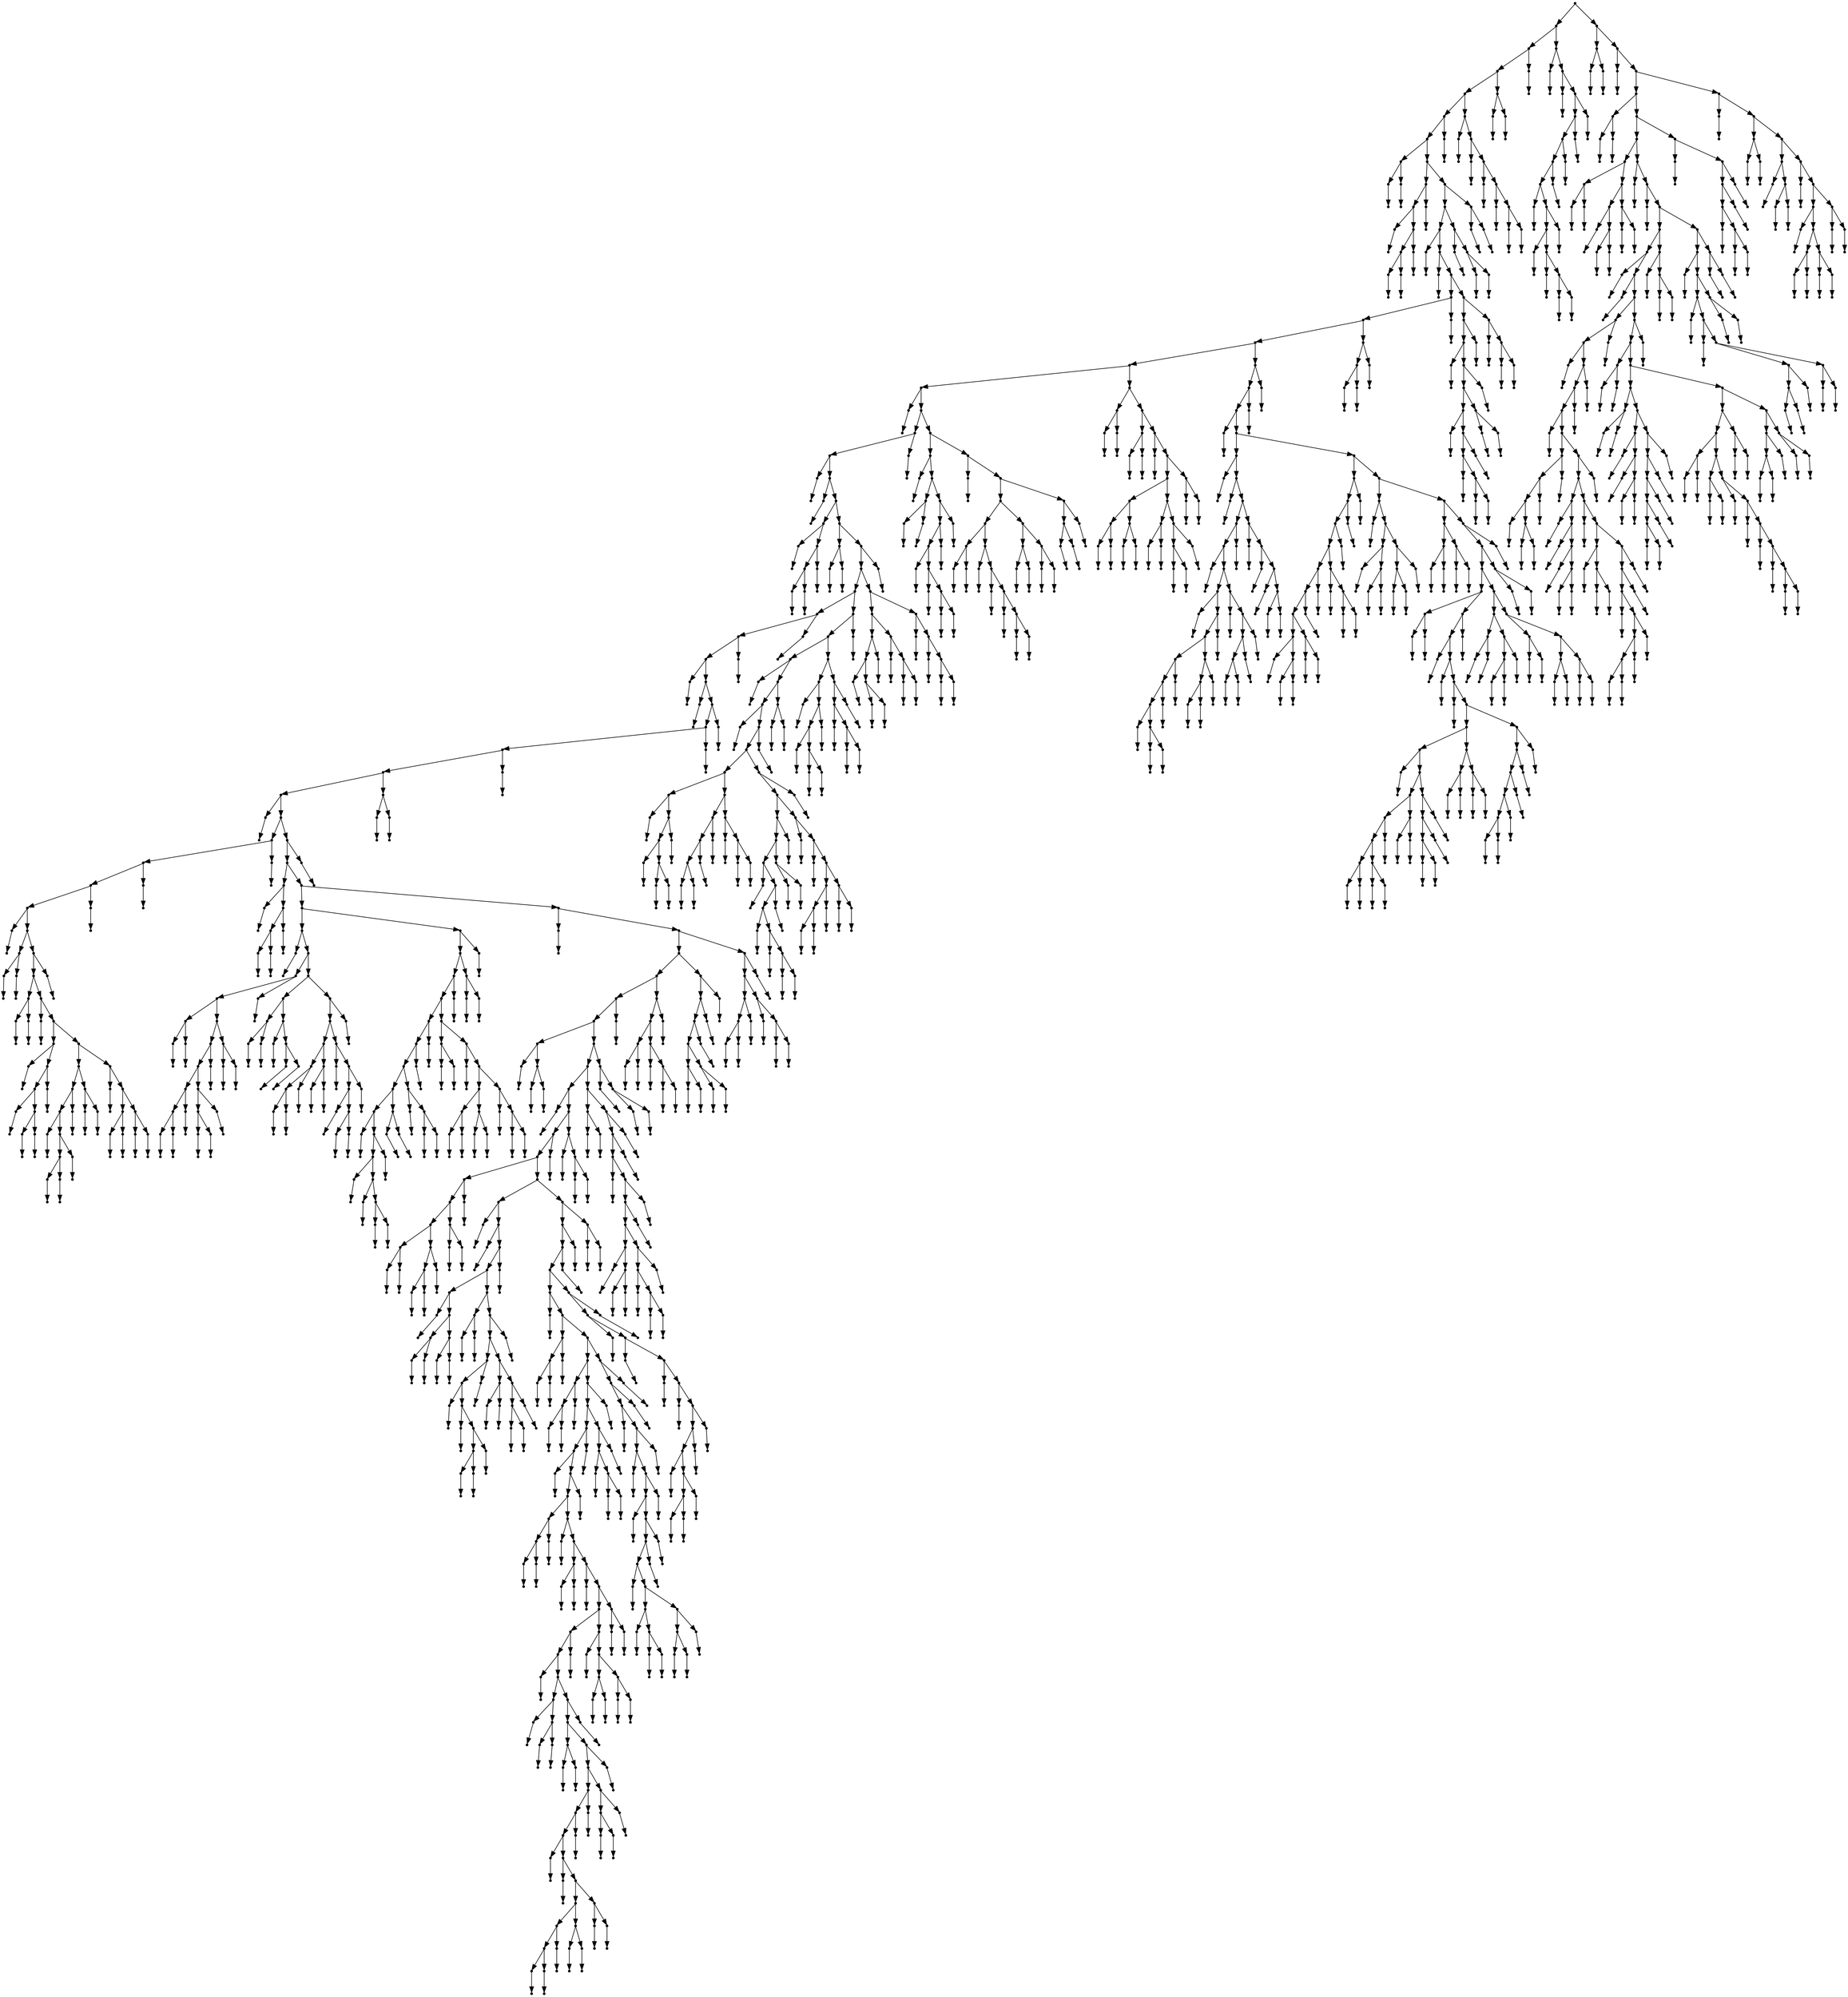 digraph {
  1858 [shape=point];
  1528 [shape=point];
  1492 [shape=point];
  1489 [shape=point];
  1483 [shape=point];
  1465 [shape=point];
  1462 [shape=point];
  4 [shape=point];
  1 [shape=point];
  0 [shape=point];
  3 [shape=point];
  2 [shape=point];
  1461 [shape=point];
  18 [shape=point];
  15 [shape=point];
  6 [shape=point];
  5 [shape=point];
  14 [shape=point];
  11 [shape=point];
  8 [shape=point];
  7 [shape=point];
  10 [shape=point];
  9 [shape=point];
  13 [shape=point];
  12 [shape=point];
  17 [shape=point];
  16 [shape=point];
  1460 [shape=point];
  1454 [shape=point];
  1445 [shape=point];
  20 [shape=point];
  19 [shape=point];
  1444 [shape=point];
  22 [shape=point];
  21 [shape=point];
  1443 [shape=point];
  1404 [shape=point];
  1401 [shape=point];
  1392 [shape=point];
  1113 [shape=point];
  1065 [shape=point];
  24 [shape=point];
  23 [shape=point];
  1064 [shape=point];
  992 [shape=point];
  989 [shape=point];
  26 [shape=point];
  25 [shape=point];
  988 [shape=point];
  28 [shape=point];
  27 [shape=point];
  987 [shape=point];
  39 [shape=point];
  30 [shape=point];
  29 [shape=point];
  38 [shape=point];
  35 [shape=point];
  32 [shape=point];
  31 [shape=point];
  34 [shape=point];
  33 [shape=point];
  37 [shape=point];
  36 [shape=point];
  986 [shape=point];
  44 [shape=point];
  41 [shape=point];
  40 [shape=point];
  43 [shape=point];
  42 [shape=point];
  985 [shape=point];
  982 [shape=point];
  949 [shape=point];
  817 [shape=point];
  814 [shape=point];
  811 [shape=point];
  46 [shape=point];
  45 [shape=point];
  810 [shape=point];
  48 [shape=point];
  47 [shape=point];
  809 [shape=point];
  806 [shape=point];
  803 [shape=point];
  800 [shape=point];
  794 [shape=point];
  50 [shape=point];
  49 [shape=point];
  793 [shape=point];
  130 [shape=point];
  127 [shape=point];
  124 [shape=point];
  121 [shape=point];
  52 [shape=point];
  51 [shape=point];
  120 [shape=point];
  57 [shape=point];
  54 [shape=point];
  53 [shape=point];
  56 [shape=point];
  55 [shape=point];
  119 [shape=point];
  116 [shape=point];
  62 [shape=point];
  59 [shape=point];
  58 [shape=point];
  61 [shape=point];
  60 [shape=point];
  115 [shape=point];
  64 [shape=point];
  63 [shape=point];
  114 [shape=point];
  78 [shape=point];
  66 [shape=point];
  65 [shape=point];
  77 [shape=point];
  74 [shape=point];
  68 [shape=point];
  67 [shape=point];
  73 [shape=point];
  70 [shape=point];
  69 [shape=point];
  72 [shape=point];
  71 [shape=point];
  76 [shape=point];
  75 [shape=point];
  113 [shape=point];
  98 [shape=point];
  92 [shape=point];
  89 [shape=point];
  80 [shape=point];
  79 [shape=point];
  88 [shape=point];
  85 [shape=point];
  82 [shape=point];
  81 [shape=point];
  84 [shape=point];
  83 [shape=point];
  87 [shape=point];
  86 [shape=point];
  91 [shape=point];
  90 [shape=point];
  97 [shape=point];
  94 [shape=point];
  93 [shape=point];
  96 [shape=point];
  95 [shape=point];
  112 [shape=point];
  100 [shape=point];
  99 [shape=point];
  111 [shape=point];
  105 [shape=point];
  102 [shape=point];
  101 [shape=point];
  104 [shape=point];
  103 [shape=point];
  110 [shape=point];
  107 [shape=point];
  106 [shape=point];
  109 [shape=point];
  108 [shape=point];
  118 [shape=point];
  117 [shape=point];
  123 [shape=point];
  122 [shape=point];
  126 [shape=point];
  125 [shape=point];
  129 [shape=point];
  128 [shape=point];
  792 [shape=point];
  789 [shape=point];
  141 [shape=point];
  132 [shape=point];
  131 [shape=point];
  140 [shape=point];
  137 [shape=point];
  134 [shape=point];
  133 [shape=point];
  136 [shape=point];
  135 [shape=point];
  139 [shape=point];
  138 [shape=point];
  788 [shape=point];
  308 [shape=point];
  227 [shape=point];
  143 [shape=point];
  142 [shape=point];
  226 [shape=point];
  178 [shape=point];
  175 [shape=point];
  148 [shape=point];
  145 [shape=point];
  144 [shape=point];
  147 [shape=point];
  146 [shape=point];
  174 [shape=point];
  168 [shape=point];
  165 [shape=point];
  156 [shape=point];
  153 [shape=point];
  150 [shape=point];
  149 [shape=point];
  152 [shape=point];
  151 [shape=point];
  155 [shape=point];
  154 [shape=point];
  164 [shape=point];
  161 [shape=point];
  158 [shape=point];
  157 [shape=point];
  160 [shape=point];
  159 [shape=point];
  163 [shape=point];
  162 [shape=point];
  167 [shape=point];
  166 [shape=point];
  173 [shape=point];
  170 [shape=point];
  169 [shape=point];
  172 [shape=point];
  171 [shape=point];
  177 [shape=point];
  176 [shape=point];
  225 [shape=point];
  192 [shape=point];
  183 [shape=point];
  180 [shape=point];
  179 [shape=point];
  182 [shape=point];
  181 [shape=point];
  191 [shape=point];
  185 [shape=point];
  184 [shape=point];
  190 [shape=point];
  187 [shape=point];
  186 [shape=point];
  189 [shape=point];
  188 [shape=point];
  224 [shape=point];
  221 [shape=point];
  206 [shape=point];
  200 [shape=point];
  197 [shape=point];
  194 [shape=point];
  193 [shape=point];
  196 [shape=point];
  195 [shape=point];
  199 [shape=point];
  198 [shape=point];
  205 [shape=point];
  202 [shape=point];
  201 [shape=point];
  204 [shape=point];
  203 [shape=point];
  220 [shape=point];
  208 [shape=point];
  207 [shape=point];
  219 [shape=point];
  216 [shape=point];
  210 [shape=point];
  209 [shape=point];
  215 [shape=point];
  212 [shape=point];
  211 [shape=point];
  214 [shape=point];
  213 [shape=point];
  218 [shape=point];
  217 [shape=point];
  223 [shape=point];
  222 [shape=point];
  307 [shape=point];
  304 [shape=point];
  298 [shape=point];
  295 [shape=point];
  265 [shape=point];
  262 [shape=point];
  259 [shape=point];
  250 [shape=point];
  244 [shape=point];
  229 [shape=point];
  228 [shape=point];
  243 [shape=point];
  240 [shape=point];
  231 [shape=point];
  230 [shape=point];
  239 [shape=point];
  233 [shape=point];
  232 [shape=point];
  238 [shape=point];
  235 [shape=point];
  234 [shape=point];
  237 [shape=point];
  236 [shape=point];
  242 [shape=point];
  241 [shape=point];
  249 [shape=point];
  246 [shape=point];
  245 [shape=point];
  248 [shape=point];
  247 [shape=point];
  258 [shape=point];
  252 [shape=point];
  251 [shape=point];
  257 [shape=point];
  254 [shape=point];
  253 [shape=point];
  256 [shape=point];
  255 [shape=point];
  261 [shape=point];
  260 [shape=point];
  264 [shape=point];
  263 [shape=point];
  294 [shape=point];
  270 [shape=point];
  267 [shape=point];
  266 [shape=point];
  269 [shape=point];
  268 [shape=point];
  293 [shape=point];
  272 [shape=point];
  271 [shape=point];
  292 [shape=point];
  283 [shape=point];
  277 [shape=point];
  274 [shape=point];
  273 [shape=point];
  276 [shape=point];
  275 [shape=point];
  282 [shape=point];
  279 [shape=point];
  278 [shape=point];
  281 [shape=point];
  280 [shape=point];
  291 [shape=point];
  285 [shape=point];
  284 [shape=point];
  290 [shape=point];
  287 [shape=point];
  286 [shape=point];
  289 [shape=point];
  288 [shape=point];
  297 [shape=point];
  296 [shape=point];
  303 [shape=point];
  300 [shape=point];
  299 [shape=point];
  302 [shape=point];
  301 [shape=point];
  306 [shape=point];
  305 [shape=point];
  787 [shape=point];
  310 [shape=point];
  309 [shape=point];
  786 [shape=point];
  765 [shape=point];
  744 [shape=point];
  726 [shape=point];
  723 [shape=point];
  318 [shape=point];
  312 [shape=point];
  311 [shape=point];
  317 [shape=point];
  314 [shape=point];
  313 [shape=point];
  316 [shape=point];
  315 [shape=point];
  722 [shape=point];
  713 [shape=point];
  671 [shape=point];
  320 [shape=point];
  319 [shape=point];
  670 [shape=point];
  661 [shape=point];
  658 [shape=point];
  343 [shape=point];
  340 [shape=point];
  334 [shape=point];
  325 [shape=point];
  322 [shape=point];
  321 [shape=point];
  324 [shape=point];
  323 [shape=point];
  333 [shape=point];
  330 [shape=point];
  327 [shape=point];
  326 [shape=point];
  329 [shape=point];
  328 [shape=point];
  332 [shape=point];
  331 [shape=point];
  339 [shape=point];
  336 [shape=point];
  335 [shape=point];
  338 [shape=point];
  337 [shape=point];
  342 [shape=point];
  341 [shape=point];
  657 [shape=point];
  408 [shape=point];
  345 [shape=point];
  344 [shape=point];
  407 [shape=point];
  347 [shape=point];
  346 [shape=point];
  406 [shape=point];
  403 [shape=point];
  361 [shape=point];
  349 [shape=point];
  348 [shape=point];
  360 [shape=point];
  354 [shape=point];
  351 [shape=point];
  350 [shape=point];
  353 [shape=point];
  352 [shape=point];
  359 [shape=point];
  356 [shape=point];
  355 [shape=point];
  358 [shape=point];
  357 [shape=point];
  402 [shape=point];
  366 [shape=point];
  363 [shape=point];
  362 [shape=point];
  365 [shape=point];
  364 [shape=point];
  401 [shape=point];
  398 [shape=point];
  383 [shape=point];
  380 [shape=point];
  368 [shape=point];
  367 [shape=point];
  379 [shape=point];
  370 [shape=point];
  369 [shape=point];
  378 [shape=point];
  375 [shape=point];
  372 [shape=point];
  371 [shape=point];
  374 [shape=point];
  373 [shape=point];
  377 [shape=point];
  376 [shape=point];
  382 [shape=point];
  381 [shape=point];
  397 [shape=point];
  388 [shape=point];
  385 [shape=point];
  384 [shape=point];
  387 [shape=point];
  386 [shape=point];
  396 [shape=point];
  393 [shape=point];
  390 [shape=point];
  389 [shape=point];
  392 [shape=point];
  391 [shape=point];
  395 [shape=point];
  394 [shape=point];
  400 [shape=point];
  399 [shape=point];
  405 [shape=point];
  404 [shape=point];
  656 [shape=point];
  650 [shape=point];
  647 [shape=point];
  644 [shape=point];
  611 [shape=point];
  410 [shape=point];
  409 [shape=point];
  610 [shape=point];
  418 [shape=point];
  415 [shape=point];
  412 [shape=point];
  411 [shape=point];
  414 [shape=point];
  413 [shape=point];
  417 [shape=point];
  416 [shape=point];
  609 [shape=point];
  561 [shape=point];
  426 [shape=point];
  423 [shape=point];
  420 [shape=point];
  419 [shape=point];
  422 [shape=point];
  421 [shape=point];
  425 [shape=point];
  424 [shape=point];
  560 [shape=point];
  557 [shape=point];
  545 [shape=point];
  542 [shape=point];
  428 [shape=point];
  427 [shape=point];
  541 [shape=point];
  538 [shape=point];
  436 [shape=point];
  433 [shape=point];
  430 [shape=point];
  429 [shape=point];
  432 [shape=point];
  431 [shape=point];
  435 [shape=point];
  434 [shape=point];
  537 [shape=point];
  438 [shape=point];
  437 [shape=point];
  536 [shape=point];
  443 [shape=point];
  440 [shape=point];
  439 [shape=point];
  442 [shape=point];
  441 [shape=point];
  535 [shape=point];
  445 [shape=point];
  444 [shape=point];
  534 [shape=point];
  528 [shape=point];
  513 [shape=point];
  510 [shape=point];
  447 [shape=point];
  446 [shape=point];
  509 [shape=point];
  455 [shape=point];
  449 [shape=point];
  448 [shape=point];
  454 [shape=point];
  451 [shape=point];
  450 [shape=point];
  453 [shape=point];
  452 [shape=point];
  508 [shape=point];
  505 [shape=point];
  460 [shape=point];
  457 [shape=point];
  456 [shape=point];
  459 [shape=point];
  458 [shape=point];
  504 [shape=point];
  501 [shape=point];
  492 [shape=point];
  489 [shape=point];
  486 [shape=point];
  462 [shape=point];
  461 [shape=point];
  485 [shape=point];
  464 [shape=point];
  463 [shape=point];
  484 [shape=point];
  478 [shape=point];
  472 [shape=point];
  469 [shape=point];
  466 [shape=point];
  465 [shape=point];
  468 [shape=point];
  467 [shape=point];
  471 [shape=point];
  470 [shape=point];
  477 [shape=point];
  474 [shape=point];
  473 [shape=point];
  476 [shape=point];
  475 [shape=point];
  483 [shape=point];
  480 [shape=point];
  479 [shape=point];
  482 [shape=point];
  481 [shape=point];
  488 [shape=point];
  487 [shape=point];
  491 [shape=point];
  490 [shape=point];
  500 [shape=point];
  497 [shape=point];
  494 [shape=point];
  493 [shape=point];
  496 [shape=point];
  495 [shape=point];
  499 [shape=point];
  498 [shape=point];
  503 [shape=point];
  502 [shape=point];
  507 [shape=point];
  506 [shape=point];
  512 [shape=point];
  511 [shape=point];
  527 [shape=point];
  515 [shape=point];
  514 [shape=point];
  526 [shape=point];
  520 [shape=point];
  517 [shape=point];
  516 [shape=point];
  519 [shape=point];
  518 [shape=point];
  525 [shape=point];
  522 [shape=point];
  521 [shape=point];
  524 [shape=point];
  523 [shape=point];
  533 [shape=point];
  530 [shape=point];
  529 [shape=point];
  532 [shape=point];
  531 [shape=point];
  540 [shape=point];
  539 [shape=point];
  544 [shape=point];
  543 [shape=point];
  556 [shape=point];
  553 [shape=point];
  547 [shape=point];
  546 [shape=point];
  552 [shape=point];
  549 [shape=point];
  548 [shape=point];
  551 [shape=point];
  550 [shape=point];
  555 [shape=point];
  554 [shape=point];
  559 [shape=point];
  558 [shape=point];
  608 [shape=point];
  605 [shape=point];
  602 [shape=point];
  563 [shape=point];
  562 [shape=point];
  601 [shape=point];
  598 [shape=point];
  565 [shape=point];
  564 [shape=point];
  597 [shape=point];
  594 [shape=point];
  567 [shape=point];
  566 [shape=point];
  593 [shape=point];
  590 [shape=point];
  587 [shape=point];
  569 [shape=point];
  568 [shape=point];
  586 [shape=point];
  577 [shape=point];
  571 [shape=point];
  570 [shape=point];
  576 [shape=point];
  573 [shape=point];
  572 [shape=point];
  575 [shape=point];
  574 [shape=point];
  585 [shape=point];
  582 [shape=point];
  579 [shape=point];
  578 [shape=point];
  581 [shape=point];
  580 [shape=point];
  584 [shape=point];
  583 [shape=point];
  589 [shape=point];
  588 [shape=point];
  592 [shape=point];
  591 [shape=point];
  596 [shape=point];
  595 [shape=point];
  600 [shape=point];
  599 [shape=point];
  604 [shape=point];
  603 [shape=point];
  607 [shape=point];
  606 [shape=point];
  643 [shape=point];
  640 [shape=point];
  613 [shape=point];
  612 [shape=point];
  639 [shape=point];
  615 [shape=point];
  614 [shape=point];
  638 [shape=point];
  617 [shape=point];
  616 [shape=point];
  637 [shape=point];
  619 [shape=point];
  618 [shape=point];
  636 [shape=point];
  633 [shape=point];
  630 [shape=point];
  621 [shape=point];
  620 [shape=point];
  629 [shape=point];
  626 [shape=point];
  623 [shape=point];
  622 [shape=point];
  625 [shape=point];
  624 [shape=point];
  628 [shape=point];
  627 [shape=point];
  632 [shape=point];
  631 [shape=point];
  635 [shape=point];
  634 [shape=point];
  642 [shape=point];
  641 [shape=point];
  646 [shape=point];
  645 [shape=point];
  649 [shape=point];
  648 [shape=point];
  655 [shape=point];
  652 [shape=point];
  651 [shape=point];
  654 [shape=point];
  653 [shape=point];
  660 [shape=point];
  659 [shape=point];
  669 [shape=point];
  663 [shape=point];
  662 [shape=point];
  668 [shape=point];
  665 [shape=point];
  664 [shape=point];
  667 [shape=point];
  666 [shape=point];
  712 [shape=point];
  676 [shape=point];
  673 [shape=point];
  672 [shape=point];
  675 [shape=point];
  674 [shape=point];
  711 [shape=point];
  708 [shape=point];
  705 [shape=point];
  678 [shape=point];
  677 [shape=point];
  704 [shape=point];
  701 [shape=point];
  698 [shape=point];
  686 [shape=point];
  680 [shape=point];
  679 [shape=point];
  685 [shape=point];
  682 [shape=point];
  681 [shape=point];
  684 [shape=point];
  683 [shape=point];
  697 [shape=point];
  694 [shape=point];
  688 [shape=point];
  687 [shape=point];
  693 [shape=point];
  690 [shape=point];
  689 [shape=point];
  692 [shape=point];
  691 [shape=point];
  696 [shape=point];
  695 [shape=point];
  700 [shape=point];
  699 [shape=point];
  703 [shape=point];
  702 [shape=point];
  707 [shape=point];
  706 [shape=point];
  710 [shape=point];
  709 [shape=point];
  721 [shape=point];
  715 [shape=point];
  714 [shape=point];
  720 [shape=point];
  717 [shape=point];
  716 [shape=point];
  719 [shape=point];
  718 [shape=point];
  725 [shape=point];
  724 [shape=point];
  743 [shape=point];
  740 [shape=point];
  731 [shape=point];
  728 [shape=point];
  727 [shape=point];
  730 [shape=point];
  729 [shape=point];
  739 [shape=point];
  733 [shape=point];
  732 [shape=point];
  738 [shape=point];
  735 [shape=point];
  734 [shape=point];
  737 [shape=point];
  736 [shape=point];
  742 [shape=point];
  741 [shape=point];
  764 [shape=point];
  761 [shape=point];
  758 [shape=point];
  755 [shape=point];
  749 [shape=point];
  746 [shape=point];
  745 [shape=point];
  748 [shape=point];
  747 [shape=point];
  754 [shape=point];
  751 [shape=point];
  750 [shape=point];
  753 [shape=point];
  752 [shape=point];
  757 [shape=point];
  756 [shape=point];
  760 [shape=point];
  759 [shape=point];
  763 [shape=point];
  762 [shape=point];
  785 [shape=point];
  782 [shape=point];
  773 [shape=point];
  770 [shape=point];
  767 [shape=point];
  766 [shape=point];
  769 [shape=point];
  768 [shape=point];
  772 [shape=point];
  771 [shape=point];
  781 [shape=point];
  775 [shape=point];
  774 [shape=point];
  780 [shape=point];
  777 [shape=point];
  776 [shape=point];
  779 [shape=point];
  778 [shape=point];
  784 [shape=point];
  783 [shape=point];
  791 [shape=point];
  790 [shape=point];
  799 [shape=point];
  796 [shape=point];
  795 [shape=point];
  798 [shape=point];
  797 [shape=point];
  802 [shape=point];
  801 [shape=point];
  805 [shape=point];
  804 [shape=point];
  808 [shape=point];
  807 [shape=point];
  813 [shape=point];
  812 [shape=point];
  816 [shape=point];
  815 [shape=point];
  948 [shape=point];
  945 [shape=point];
  918 [shape=point];
  819 [shape=point];
  818 [shape=point];
  917 [shape=point];
  911 [shape=point];
  821 [shape=point];
  820 [shape=point];
  910 [shape=point];
  907 [shape=point];
  856 [shape=point];
  835 [shape=point];
  823 [shape=point];
  822 [shape=point];
  834 [shape=point];
  831 [shape=point];
  825 [shape=point];
  824 [shape=point];
  830 [shape=point];
  827 [shape=point];
  826 [shape=point];
  829 [shape=point];
  828 [shape=point];
  833 [shape=point];
  832 [shape=point];
  855 [shape=point];
  846 [shape=point];
  843 [shape=point];
  840 [shape=point];
  837 [shape=point];
  836 [shape=point];
  839 [shape=point];
  838 [shape=point];
  842 [shape=point];
  841 [shape=point];
  845 [shape=point];
  844 [shape=point];
  854 [shape=point];
  848 [shape=point];
  847 [shape=point];
  853 [shape=point];
  850 [shape=point];
  849 [shape=point];
  852 [shape=point];
  851 [shape=point];
  906 [shape=point];
  903 [shape=point];
  882 [shape=point];
  879 [shape=point];
  873 [shape=point];
  858 [shape=point];
  857 [shape=point];
  872 [shape=point];
  869 [shape=point];
  860 [shape=point];
  859 [shape=point];
  868 [shape=point];
  862 [shape=point];
  861 [shape=point];
  867 [shape=point];
  864 [shape=point];
  863 [shape=point];
  866 [shape=point];
  865 [shape=point];
  871 [shape=point];
  870 [shape=point];
  878 [shape=point];
  875 [shape=point];
  874 [shape=point];
  877 [shape=point];
  876 [shape=point];
  881 [shape=point];
  880 [shape=point];
  902 [shape=point];
  884 [shape=point];
  883 [shape=point];
  901 [shape=point];
  886 [shape=point];
  885 [shape=point];
  900 [shape=point];
  894 [shape=point];
  891 [shape=point];
  888 [shape=point];
  887 [shape=point];
  890 [shape=point];
  889 [shape=point];
  893 [shape=point];
  892 [shape=point];
  899 [shape=point];
  896 [shape=point];
  895 [shape=point];
  898 [shape=point];
  897 [shape=point];
  905 [shape=point];
  904 [shape=point];
  909 [shape=point];
  908 [shape=point];
  916 [shape=point];
  913 [shape=point];
  912 [shape=point];
  915 [shape=point];
  914 [shape=point];
  944 [shape=point];
  932 [shape=point];
  920 [shape=point];
  919 [shape=point];
  931 [shape=point];
  928 [shape=point];
  922 [shape=point];
  921 [shape=point];
  927 [shape=point];
  924 [shape=point];
  923 [shape=point];
  926 [shape=point];
  925 [shape=point];
  930 [shape=point];
  929 [shape=point];
  943 [shape=point];
  940 [shape=point];
  934 [shape=point];
  933 [shape=point];
  939 [shape=point];
  936 [shape=point];
  935 [shape=point];
  938 [shape=point];
  937 [shape=point];
  942 [shape=point];
  941 [shape=point];
  947 [shape=point];
  946 [shape=point];
  981 [shape=point];
  969 [shape=point];
  960 [shape=point];
  957 [shape=point];
  951 [shape=point];
  950 [shape=point];
  956 [shape=point];
  953 [shape=point];
  952 [shape=point];
  955 [shape=point];
  954 [shape=point];
  959 [shape=point];
  958 [shape=point];
  968 [shape=point];
  962 [shape=point];
  961 [shape=point];
  967 [shape=point];
  964 [shape=point];
  963 [shape=point];
  966 [shape=point];
  965 [shape=point];
  980 [shape=point];
  971 [shape=point];
  970 [shape=point];
  979 [shape=point];
  973 [shape=point];
  972 [shape=point];
  978 [shape=point];
  975 [shape=point];
  974 [shape=point];
  977 [shape=point];
  976 [shape=point];
  984 [shape=point];
  983 [shape=point];
  991 [shape=point];
  990 [shape=point];
  1063 [shape=point];
  1018 [shape=point];
  994 [shape=point];
  993 [shape=point];
  1017 [shape=point];
  999 [shape=point];
  996 [shape=point];
  995 [shape=point];
  998 [shape=point];
  997 [shape=point];
  1016 [shape=point];
  1013 [shape=point];
  1010 [shape=point];
  1001 [shape=point];
  1000 [shape=point];
  1009 [shape=point];
  1003 [shape=point];
  1002 [shape=point];
  1008 [shape=point];
  1005 [shape=point];
  1004 [shape=point];
  1007 [shape=point];
  1006 [shape=point];
  1012 [shape=point];
  1011 [shape=point];
  1015 [shape=point];
  1014 [shape=point];
  1062 [shape=point];
  1020 [shape=point];
  1019 [shape=point];
  1061 [shape=point];
  1052 [shape=point];
  1040 [shape=point];
  1025 [shape=point];
  1022 [shape=point];
  1021 [shape=point];
  1024 [shape=point];
  1023 [shape=point];
  1039 [shape=point];
  1027 [shape=point];
  1026 [shape=point];
  1038 [shape=point];
  1029 [shape=point];
  1028 [shape=point];
  1037 [shape=point];
  1031 [shape=point];
  1030 [shape=point];
  1036 [shape=point];
  1033 [shape=point];
  1032 [shape=point];
  1035 [shape=point];
  1034 [shape=point];
  1051 [shape=point];
  1045 [shape=point];
  1042 [shape=point];
  1041 [shape=point];
  1044 [shape=point];
  1043 [shape=point];
  1050 [shape=point];
  1047 [shape=point];
  1046 [shape=point];
  1049 [shape=point];
  1048 [shape=point];
  1060 [shape=point];
  1057 [shape=point];
  1054 [shape=point];
  1053 [shape=point];
  1056 [shape=point];
  1055 [shape=point];
  1059 [shape=point];
  1058 [shape=point];
  1112 [shape=point];
  1070 [shape=point];
  1067 [shape=point];
  1066 [shape=point];
  1069 [shape=point];
  1068 [shape=point];
  1111 [shape=point];
  1075 [shape=point];
  1072 [shape=point];
  1071 [shape=point];
  1074 [shape=point];
  1073 [shape=point];
  1110 [shape=point];
  1077 [shape=point];
  1076 [shape=point];
  1109 [shape=point];
  1103 [shape=point];
  1088 [shape=point];
  1082 [shape=point];
  1079 [shape=point];
  1078 [shape=point];
  1081 [shape=point];
  1080 [shape=point];
  1087 [shape=point];
  1084 [shape=point];
  1083 [shape=point];
  1086 [shape=point];
  1085 [shape=point];
  1102 [shape=point];
  1093 [shape=point];
  1090 [shape=point];
  1089 [shape=point];
  1092 [shape=point];
  1091 [shape=point];
  1101 [shape=point];
  1098 [shape=point];
  1095 [shape=point];
  1094 [shape=point];
  1097 [shape=point];
  1096 [shape=point];
  1100 [shape=point];
  1099 [shape=point];
  1108 [shape=point];
  1105 [shape=point];
  1104 [shape=point];
  1107 [shape=point];
  1106 [shape=point];
  1391 [shape=point];
  1388 [shape=point];
  1385 [shape=point];
  1115 [shape=point];
  1114 [shape=point];
  1384 [shape=point];
  1186 [shape=point];
  1117 [shape=point];
  1116 [shape=point];
  1185 [shape=point];
  1119 [shape=point];
  1118 [shape=point];
  1184 [shape=point];
  1169 [shape=point];
  1166 [shape=point];
  1121 [shape=point];
  1120 [shape=point];
  1165 [shape=point];
  1150 [shape=point];
  1123 [shape=point];
  1122 [shape=point];
  1149 [shape=point];
  1146 [shape=point];
  1137 [shape=point];
  1134 [shape=point];
  1131 [shape=point];
  1125 [shape=point];
  1124 [shape=point];
  1130 [shape=point];
  1127 [shape=point];
  1126 [shape=point];
  1129 [shape=point];
  1128 [shape=point];
  1133 [shape=point];
  1132 [shape=point];
  1136 [shape=point];
  1135 [shape=point];
  1145 [shape=point];
  1142 [shape=point];
  1139 [shape=point];
  1138 [shape=point];
  1141 [shape=point];
  1140 [shape=point];
  1144 [shape=point];
  1143 [shape=point];
  1148 [shape=point];
  1147 [shape=point];
  1164 [shape=point];
  1152 [shape=point];
  1151 [shape=point];
  1163 [shape=point];
  1160 [shape=point];
  1157 [shape=point];
  1154 [shape=point];
  1153 [shape=point];
  1156 [shape=point];
  1155 [shape=point];
  1159 [shape=point];
  1158 [shape=point];
  1162 [shape=point];
  1161 [shape=point];
  1168 [shape=point];
  1167 [shape=point];
  1183 [shape=point];
  1171 [shape=point];
  1170 [shape=point];
  1182 [shape=point];
  1173 [shape=point];
  1172 [shape=point];
  1181 [shape=point];
  1175 [shape=point];
  1174 [shape=point];
  1180 [shape=point];
  1177 [shape=point];
  1176 [shape=point];
  1179 [shape=point];
  1178 [shape=point];
  1383 [shape=point];
  1224 [shape=point];
  1221 [shape=point];
  1218 [shape=point];
  1215 [shape=point];
  1206 [shape=point];
  1203 [shape=point];
  1200 [shape=point];
  1194 [shape=point];
  1188 [shape=point];
  1187 [shape=point];
  1193 [shape=point];
  1190 [shape=point];
  1189 [shape=point];
  1192 [shape=point];
  1191 [shape=point];
  1199 [shape=point];
  1196 [shape=point];
  1195 [shape=point];
  1198 [shape=point];
  1197 [shape=point];
  1202 [shape=point];
  1201 [shape=point];
  1205 [shape=point];
  1204 [shape=point];
  1214 [shape=point];
  1208 [shape=point];
  1207 [shape=point];
  1213 [shape=point];
  1210 [shape=point];
  1209 [shape=point];
  1212 [shape=point];
  1211 [shape=point];
  1217 [shape=point];
  1216 [shape=point];
  1220 [shape=point];
  1219 [shape=point];
  1223 [shape=point];
  1222 [shape=point];
  1382 [shape=point];
  1244 [shape=point];
  1226 [shape=point];
  1225 [shape=point];
  1243 [shape=point];
  1234 [shape=point];
  1228 [shape=point];
  1227 [shape=point];
  1233 [shape=point];
  1230 [shape=point];
  1229 [shape=point];
  1232 [shape=point];
  1231 [shape=point];
  1242 [shape=point];
  1239 [shape=point];
  1236 [shape=point];
  1235 [shape=point];
  1238 [shape=point];
  1237 [shape=point];
  1241 [shape=point];
  1240 [shape=point];
  1381 [shape=point];
  1255 [shape=point];
  1249 [shape=point];
  1246 [shape=point];
  1245 [shape=point];
  1248 [shape=point];
  1247 [shape=point];
  1254 [shape=point];
  1251 [shape=point];
  1250 [shape=point];
  1253 [shape=point];
  1252 [shape=point];
  1380 [shape=point];
  1377 [shape=point];
  1371 [shape=point];
  1338 [shape=point];
  1260 [shape=point];
  1257 [shape=point];
  1256 [shape=point];
  1259 [shape=point];
  1258 [shape=point];
  1337 [shape=point];
  1334 [shape=point];
  1262 [shape=point];
  1261 [shape=point];
  1333 [shape=point];
  1264 [shape=point];
  1263 [shape=point];
  1332 [shape=point];
  1266 [shape=point];
  1265 [shape=point];
  1331 [shape=point];
  1313 [shape=point];
  1301 [shape=point];
  1268 [shape=point];
  1267 [shape=point];
  1300 [shape=point];
  1288 [shape=point];
  1282 [shape=point];
  1279 [shape=point];
  1273 [shape=point];
  1270 [shape=point];
  1269 [shape=point];
  1272 [shape=point];
  1271 [shape=point];
  1278 [shape=point];
  1275 [shape=point];
  1274 [shape=point];
  1277 [shape=point];
  1276 [shape=point];
  1281 [shape=point];
  1280 [shape=point];
  1287 [shape=point];
  1284 [shape=point];
  1283 [shape=point];
  1286 [shape=point];
  1285 [shape=point];
  1299 [shape=point];
  1296 [shape=point];
  1293 [shape=point];
  1290 [shape=point];
  1289 [shape=point];
  1292 [shape=point];
  1291 [shape=point];
  1295 [shape=point];
  1294 [shape=point];
  1298 [shape=point];
  1297 [shape=point];
  1312 [shape=point];
  1306 [shape=point];
  1303 [shape=point];
  1302 [shape=point];
  1305 [shape=point];
  1304 [shape=point];
  1311 [shape=point];
  1308 [shape=point];
  1307 [shape=point];
  1310 [shape=point];
  1309 [shape=point];
  1330 [shape=point];
  1327 [shape=point];
  1324 [shape=point];
  1321 [shape=point];
  1318 [shape=point];
  1315 [shape=point];
  1314 [shape=point];
  1317 [shape=point];
  1316 [shape=point];
  1320 [shape=point];
  1319 [shape=point];
  1323 [shape=point];
  1322 [shape=point];
  1326 [shape=point];
  1325 [shape=point];
  1329 [shape=point];
  1328 [shape=point];
  1336 [shape=point];
  1335 [shape=point];
  1370 [shape=point];
  1352 [shape=point];
  1343 [shape=point];
  1340 [shape=point];
  1339 [shape=point];
  1342 [shape=point];
  1341 [shape=point];
  1351 [shape=point];
  1348 [shape=point];
  1345 [shape=point];
  1344 [shape=point];
  1347 [shape=point];
  1346 [shape=point];
  1350 [shape=point];
  1349 [shape=point];
  1369 [shape=point];
  1357 [shape=point];
  1354 [shape=point];
  1353 [shape=point];
  1356 [shape=point];
  1355 [shape=point];
  1368 [shape=point];
  1362 [shape=point];
  1359 [shape=point];
  1358 [shape=point];
  1361 [shape=point];
  1360 [shape=point];
  1367 [shape=point];
  1364 [shape=point];
  1363 [shape=point];
  1366 [shape=point];
  1365 [shape=point];
  1376 [shape=point];
  1373 [shape=point];
  1372 [shape=point];
  1375 [shape=point];
  1374 [shape=point];
  1379 [shape=point];
  1378 [shape=point];
  1387 [shape=point];
  1386 [shape=point];
  1390 [shape=point];
  1389 [shape=point];
  1400 [shape=point];
  1397 [shape=point];
  1394 [shape=point];
  1393 [shape=point];
  1396 [shape=point];
  1395 [shape=point];
  1399 [shape=point];
  1398 [shape=point];
  1403 [shape=point];
  1402 [shape=point];
  1442 [shape=point];
  1433 [shape=point];
  1430 [shape=point];
  1406 [shape=point];
  1405 [shape=point];
  1429 [shape=point];
  1426 [shape=point];
  1420 [shape=point];
  1408 [shape=point];
  1407 [shape=point];
  1419 [shape=point];
  1416 [shape=point];
  1410 [shape=point];
  1409 [shape=point];
  1415 [shape=point];
  1412 [shape=point];
  1411 [shape=point];
  1414 [shape=point];
  1413 [shape=point];
  1418 [shape=point];
  1417 [shape=point];
  1425 [shape=point];
  1422 [shape=point];
  1421 [shape=point];
  1424 [shape=point];
  1423 [shape=point];
  1428 [shape=point];
  1427 [shape=point];
  1432 [shape=point];
  1431 [shape=point];
  1441 [shape=point];
  1435 [shape=point];
  1434 [shape=point];
  1440 [shape=point];
  1437 [shape=point];
  1436 [shape=point];
  1439 [shape=point];
  1438 [shape=point];
  1453 [shape=point];
  1447 [shape=point];
  1446 [shape=point];
  1452 [shape=point];
  1449 [shape=point];
  1448 [shape=point];
  1451 [shape=point];
  1450 [shape=point];
  1459 [shape=point];
  1456 [shape=point];
  1455 [shape=point];
  1458 [shape=point];
  1457 [shape=point];
  1464 [shape=point];
  1463 [shape=point];
  1482 [shape=point];
  1467 [shape=point];
  1466 [shape=point];
  1481 [shape=point];
  1469 [shape=point];
  1468 [shape=point];
  1480 [shape=point];
  1471 [shape=point];
  1470 [shape=point];
  1479 [shape=point];
  1473 [shape=point];
  1472 [shape=point];
  1478 [shape=point];
  1475 [shape=point];
  1474 [shape=point];
  1477 [shape=point];
  1476 [shape=point];
  1488 [shape=point];
  1485 [shape=point];
  1484 [shape=point];
  1487 [shape=point];
  1486 [shape=point];
  1491 [shape=point];
  1490 [shape=point];
  1527 [shape=point];
  1494 [shape=point];
  1493 [shape=point];
  1526 [shape=point];
  1496 [shape=point];
  1495 [shape=point];
  1525 [shape=point];
  1522 [shape=point];
  1519 [shape=point];
  1516 [shape=point];
  1513 [shape=point];
  1498 [shape=point];
  1497 [shape=point];
  1512 [shape=point];
  1509 [shape=point];
  1500 [shape=point];
  1499 [shape=point];
  1508 [shape=point];
  1502 [shape=point];
  1501 [shape=point];
  1507 [shape=point];
  1504 [shape=point];
  1503 [shape=point];
  1506 [shape=point];
  1505 [shape=point];
  1511 [shape=point];
  1510 [shape=point];
  1515 [shape=point];
  1514 [shape=point];
  1518 [shape=point];
  1517 [shape=point];
  1521 [shape=point];
  1520 [shape=point];
  1524 [shape=point];
  1523 [shape=point];
  1857 [shape=point];
  1533 [shape=point];
  1530 [shape=point];
  1529 [shape=point];
  1532 [shape=point];
  1531 [shape=point];
  1856 [shape=point];
  1535 [shape=point];
  1534 [shape=point];
  1855 [shape=point];
  1813 [shape=point];
  1540 [shape=point];
  1537 [shape=point];
  1536 [shape=point];
  1539 [shape=point];
  1538 [shape=point];
  1812 [shape=point];
  1794 [shape=point];
  1560 [shape=point];
  1545 [shape=point];
  1542 [shape=point];
  1541 [shape=point];
  1544 [shape=point];
  1543 [shape=point];
  1559 [shape=point];
  1553 [shape=point];
  1547 [shape=point];
  1546 [shape=point];
  1552 [shape=point];
  1549 [shape=point];
  1548 [shape=point];
  1551 [shape=point];
  1550 [shape=point];
  1558 [shape=point];
  1555 [shape=point];
  1554 [shape=point];
  1557 [shape=point];
  1556 [shape=point];
  1793 [shape=point];
  1562 [shape=point];
  1561 [shape=point];
  1792 [shape=point];
  1564 [shape=point];
  1563 [shape=point];
  1791 [shape=point];
  1755 [shape=point];
  1746 [shape=point];
  1566 [shape=point];
  1565 [shape=point];
  1745 [shape=point];
  1568 [shape=point];
  1567 [shape=point];
  1744 [shape=point];
  1648 [shape=point];
  1645 [shape=point];
  1570 [shape=point];
  1569 [shape=point];
  1644 [shape=point];
  1641 [shape=point];
  1638 [shape=point];
  1572 [shape=point];
  1571 [shape=point];
  1637 [shape=point];
  1586 [shape=point];
  1583 [shape=point];
  1580 [shape=point];
  1574 [shape=point];
  1573 [shape=point];
  1579 [shape=point];
  1576 [shape=point];
  1575 [shape=point];
  1578 [shape=point];
  1577 [shape=point];
  1582 [shape=point];
  1581 [shape=point];
  1585 [shape=point];
  1584 [shape=point];
  1636 [shape=point];
  1633 [shape=point];
  1600 [shape=point];
  1588 [shape=point];
  1587 [shape=point];
  1599 [shape=point];
  1590 [shape=point];
  1589 [shape=point];
  1598 [shape=point];
  1592 [shape=point];
  1591 [shape=point];
  1597 [shape=point];
  1594 [shape=point];
  1593 [shape=point];
  1596 [shape=point];
  1595 [shape=point];
  1632 [shape=point];
  1602 [shape=point];
  1601 [shape=point];
  1631 [shape=point];
  1610 [shape=point];
  1604 [shape=point];
  1603 [shape=point];
  1609 [shape=point];
  1606 [shape=point];
  1605 [shape=point];
  1608 [shape=point];
  1607 [shape=point];
  1630 [shape=point];
  1627 [shape=point];
  1624 [shape=point];
  1612 [shape=point];
  1611 [shape=point];
  1623 [shape=point];
  1620 [shape=point];
  1617 [shape=point];
  1614 [shape=point];
  1613 [shape=point];
  1616 [shape=point];
  1615 [shape=point];
  1619 [shape=point];
  1618 [shape=point];
  1622 [shape=point];
  1621 [shape=point];
  1626 [shape=point];
  1625 [shape=point];
  1629 [shape=point];
  1628 [shape=point];
  1635 [shape=point];
  1634 [shape=point];
  1640 [shape=point];
  1639 [shape=point];
  1643 [shape=point];
  1642 [shape=point];
  1647 [shape=point];
  1646 [shape=point];
  1743 [shape=point];
  1740 [shape=point];
  1653 [shape=point];
  1650 [shape=point];
  1649 [shape=point];
  1652 [shape=point];
  1651 [shape=point];
  1739 [shape=point];
  1688 [shape=point];
  1658 [shape=point];
  1655 [shape=point];
  1654 [shape=point];
  1657 [shape=point];
  1656 [shape=point];
  1687 [shape=point];
  1669 [shape=point];
  1660 [shape=point];
  1659 [shape=point];
  1668 [shape=point];
  1662 [shape=point];
  1661 [shape=point];
  1667 [shape=point];
  1664 [shape=point];
  1663 [shape=point];
  1666 [shape=point];
  1665 [shape=point];
  1686 [shape=point];
  1683 [shape=point];
  1680 [shape=point];
  1677 [shape=point];
  1674 [shape=point];
  1671 [shape=point];
  1670 [shape=point];
  1673 [shape=point];
  1672 [shape=point];
  1676 [shape=point];
  1675 [shape=point];
  1679 [shape=point];
  1678 [shape=point];
  1682 [shape=point];
  1681 [shape=point];
  1685 [shape=point];
  1684 [shape=point];
  1738 [shape=point];
  1723 [shape=point];
  1717 [shape=point];
  1693 [shape=point];
  1690 [shape=point];
  1689 [shape=point];
  1692 [shape=point];
  1691 [shape=point];
  1716 [shape=point];
  1698 [shape=point];
  1695 [shape=point];
  1694 [shape=point];
  1697 [shape=point];
  1696 [shape=point];
  1715 [shape=point];
  1700 [shape=point];
  1699 [shape=point];
  1714 [shape=point];
  1702 [shape=point];
  1701 [shape=point];
  1713 [shape=point];
  1704 [shape=point];
  1703 [shape=point];
  1712 [shape=point];
  1706 [shape=point];
  1705 [shape=point];
  1711 [shape=point];
  1708 [shape=point];
  1707 [shape=point];
  1710 [shape=point];
  1709 [shape=point];
  1722 [shape=point];
  1719 [shape=point];
  1718 [shape=point];
  1721 [shape=point];
  1720 [shape=point];
  1737 [shape=point];
  1731 [shape=point];
  1728 [shape=point];
  1725 [shape=point];
  1724 [shape=point];
  1727 [shape=point];
  1726 [shape=point];
  1730 [shape=point];
  1729 [shape=point];
  1736 [shape=point];
  1733 [shape=point];
  1732 [shape=point];
  1735 [shape=point];
  1734 [shape=point];
  1742 [shape=point];
  1741 [shape=point];
  1754 [shape=point];
  1748 [shape=point];
  1747 [shape=point];
  1753 [shape=point];
  1750 [shape=point];
  1749 [shape=point];
  1752 [shape=point];
  1751 [shape=point];
  1790 [shape=point];
  1784 [shape=point];
  1757 [shape=point];
  1756 [shape=point];
  1783 [shape=point];
  1777 [shape=point];
  1759 [shape=point];
  1758 [shape=point];
  1776 [shape=point];
  1761 [shape=point];
  1760 [shape=point];
  1775 [shape=point];
  1769 [shape=point];
  1766 [shape=point];
  1763 [shape=point];
  1762 [shape=point];
  1765 [shape=point];
  1764 [shape=point];
  1768 [shape=point];
  1767 [shape=point];
  1774 [shape=point];
  1771 [shape=point];
  1770 [shape=point];
  1773 [shape=point];
  1772 [shape=point];
  1782 [shape=point];
  1779 [shape=point];
  1778 [shape=point];
  1781 [shape=point];
  1780 [shape=point];
  1789 [shape=point];
  1786 [shape=point];
  1785 [shape=point];
  1788 [shape=point];
  1787 [shape=point];
  1811 [shape=point];
  1796 [shape=point];
  1795 [shape=point];
  1810 [shape=point];
  1807 [shape=point];
  1804 [shape=point];
  1798 [shape=point];
  1797 [shape=point];
  1803 [shape=point];
  1800 [shape=point];
  1799 [shape=point];
  1802 [shape=point];
  1801 [shape=point];
  1806 [shape=point];
  1805 [shape=point];
  1809 [shape=point];
  1808 [shape=point];
  1854 [shape=point];
  1815 [shape=point];
  1814 [shape=point];
  1853 [shape=point];
  1820 [shape=point];
  1817 [shape=point];
  1816 [shape=point];
  1819 [shape=point];
  1818 [shape=point];
  1852 [shape=point];
  1828 [shape=point];
  1822 [shape=point];
  1821 [shape=point];
  1827 [shape=point];
  1824 [shape=point];
  1823 [shape=point];
  1826 [shape=point];
  1825 [shape=point];
  1851 [shape=point];
  1830 [shape=point];
  1829 [shape=point];
  1850 [shape=point];
  1844 [shape=point];
  1832 [shape=point];
  1831 [shape=point];
  1843 [shape=point];
  1837 [shape=point];
  1834 [shape=point];
  1833 [shape=point];
  1836 [shape=point];
  1835 [shape=point];
  1842 [shape=point];
  1839 [shape=point];
  1838 [shape=point];
  1841 [shape=point];
  1840 [shape=point];
  1849 [shape=point];
  1846 [shape=point];
  1845 [shape=point];
  1848 [shape=point];
  1847 [shape=point];
1858 -> 1528;
1528 -> 1492;
1492 -> 1489;
1489 -> 1483;
1483 -> 1465;
1465 -> 1462;
1462 -> 4;
4 -> 1;
1 -> 0;
4 -> 3;
3 -> 2;
1462 -> 1461;
1461 -> 18;
18 -> 15;
15 -> 6;
6 -> 5;
15 -> 14;
14 -> 11;
11 -> 8;
8 -> 7;
11 -> 10;
10 -> 9;
14 -> 13;
13 -> 12;
18 -> 17;
17 -> 16;
1461 -> 1460;
1460 -> 1454;
1454 -> 1445;
1445 -> 20;
20 -> 19;
1445 -> 1444;
1444 -> 22;
22 -> 21;
1444 -> 1443;
1443 -> 1404;
1404 -> 1401;
1401 -> 1392;
1392 -> 1113;
1113 -> 1065;
1065 -> 24;
24 -> 23;
1065 -> 1064;
1064 -> 992;
992 -> 989;
989 -> 26;
26 -> 25;
989 -> 988;
988 -> 28;
28 -> 27;
988 -> 987;
987 -> 39;
39 -> 30;
30 -> 29;
39 -> 38;
38 -> 35;
35 -> 32;
32 -> 31;
35 -> 34;
34 -> 33;
38 -> 37;
37 -> 36;
987 -> 986;
986 -> 44;
44 -> 41;
41 -> 40;
44 -> 43;
43 -> 42;
986 -> 985;
985 -> 982;
982 -> 949;
949 -> 817;
817 -> 814;
814 -> 811;
811 -> 46;
46 -> 45;
811 -> 810;
810 -> 48;
48 -> 47;
810 -> 809;
809 -> 806;
806 -> 803;
803 -> 800;
800 -> 794;
794 -> 50;
50 -> 49;
794 -> 793;
793 -> 130;
130 -> 127;
127 -> 124;
124 -> 121;
121 -> 52;
52 -> 51;
121 -> 120;
120 -> 57;
57 -> 54;
54 -> 53;
57 -> 56;
56 -> 55;
120 -> 119;
119 -> 116;
116 -> 62;
62 -> 59;
59 -> 58;
62 -> 61;
61 -> 60;
116 -> 115;
115 -> 64;
64 -> 63;
115 -> 114;
114 -> 78;
78 -> 66;
66 -> 65;
78 -> 77;
77 -> 74;
74 -> 68;
68 -> 67;
74 -> 73;
73 -> 70;
70 -> 69;
73 -> 72;
72 -> 71;
77 -> 76;
76 -> 75;
114 -> 113;
113 -> 98;
98 -> 92;
92 -> 89;
89 -> 80;
80 -> 79;
89 -> 88;
88 -> 85;
85 -> 82;
82 -> 81;
85 -> 84;
84 -> 83;
88 -> 87;
87 -> 86;
92 -> 91;
91 -> 90;
98 -> 97;
97 -> 94;
94 -> 93;
97 -> 96;
96 -> 95;
113 -> 112;
112 -> 100;
100 -> 99;
112 -> 111;
111 -> 105;
105 -> 102;
102 -> 101;
105 -> 104;
104 -> 103;
111 -> 110;
110 -> 107;
107 -> 106;
110 -> 109;
109 -> 108;
119 -> 118;
118 -> 117;
124 -> 123;
123 -> 122;
127 -> 126;
126 -> 125;
130 -> 129;
129 -> 128;
793 -> 792;
792 -> 789;
789 -> 141;
141 -> 132;
132 -> 131;
141 -> 140;
140 -> 137;
137 -> 134;
134 -> 133;
137 -> 136;
136 -> 135;
140 -> 139;
139 -> 138;
789 -> 788;
788 -> 308;
308 -> 227;
227 -> 143;
143 -> 142;
227 -> 226;
226 -> 178;
178 -> 175;
175 -> 148;
148 -> 145;
145 -> 144;
148 -> 147;
147 -> 146;
175 -> 174;
174 -> 168;
168 -> 165;
165 -> 156;
156 -> 153;
153 -> 150;
150 -> 149;
153 -> 152;
152 -> 151;
156 -> 155;
155 -> 154;
165 -> 164;
164 -> 161;
161 -> 158;
158 -> 157;
161 -> 160;
160 -> 159;
164 -> 163;
163 -> 162;
168 -> 167;
167 -> 166;
174 -> 173;
173 -> 170;
170 -> 169;
173 -> 172;
172 -> 171;
178 -> 177;
177 -> 176;
226 -> 225;
225 -> 192;
192 -> 183;
183 -> 180;
180 -> 179;
183 -> 182;
182 -> 181;
192 -> 191;
191 -> 185;
185 -> 184;
191 -> 190;
190 -> 187;
187 -> 186;
190 -> 189;
189 -> 188;
225 -> 224;
224 -> 221;
221 -> 206;
206 -> 200;
200 -> 197;
197 -> 194;
194 -> 193;
197 -> 196;
196 -> 195;
200 -> 199;
199 -> 198;
206 -> 205;
205 -> 202;
202 -> 201;
205 -> 204;
204 -> 203;
221 -> 220;
220 -> 208;
208 -> 207;
220 -> 219;
219 -> 216;
216 -> 210;
210 -> 209;
216 -> 215;
215 -> 212;
212 -> 211;
215 -> 214;
214 -> 213;
219 -> 218;
218 -> 217;
224 -> 223;
223 -> 222;
308 -> 307;
307 -> 304;
304 -> 298;
298 -> 295;
295 -> 265;
265 -> 262;
262 -> 259;
259 -> 250;
250 -> 244;
244 -> 229;
229 -> 228;
244 -> 243;
243 -> 240;
240 -> 231;
231 -> 230;
240 -> 239;
239 -> 233;
233 -> 232;
239 -> 238;
238 -> 235;
235 -> 234;
238 -> 237;
237 -> 236;
243 -> 242;
242 -> 241;
250 -> 249;
249 -> 246;
246 -> 245;
249 -> 248;
248 -> 247;
259 -> 258;
258 -> 252;
252 -> 251;
258 -> 257;
257 -> 254;
254 -> 253;
257 -> 256;
256 -> 255;
262 -> 261;
261 -> 260;
265 -> 264;
264 -> 263;
295 -> 294;
294 -> 270;
270 -> 267;
267 -> 266;
270 -> 269;
269 -> 268;
294 -> 293;
293 -> 272;
272 -> 271;
293 -> 292;
292 -> 283;
283 -> 277;
277 -> 274;
274 -> 273;
277 -> 276;
276 -> 275;
283 -> 282;
282 -> 279;
279 -> 278;
282 -> 281;
281 -> 280;
292 -> 291;
291 -> 285;
285 -> 284;
291 -> 290;
290 -> 287;
287 -> 286;
290 -> 289;
289 -> 288;
298 -> 297;
297 -> 296;
304 -> 303;
303 -> 300;
300 -> 299;
303 -> 302;
302 -> 301;
307 -> 306;
306 -> 305;
788 -> 787;
787 -> 310;
310 -> 309;
787 -> 786;
786 -> 765;
765 -> 744;
744 -> 726;
726 -> 723;
723 -> 318;
318 -> 312;
312 -> 311;
318 -> 317;
317 -> 314;
314 -> 313;
317 -> 316;
316 -> 315;
723 -> 722;
722 -> 713;
713 -> 671;
671 -> 320;
320 -> 319;
671 -> 670;
670 -> 661;
661 -> 658;
658 -> 343;
343 -> 340;
340 -> 334;
334 -> 325;
325 -> 322;
322 -> 321;
325 -> 324;
324 -> 323;
334 -> 333;
333 -> 330;
330 -> 327;
327 -> 326;
330 -> 329;
329 -> 328;
333 -> 332;
332 -> 331;
340 -> 339;
339 -> 336;
336 -> 335;
339 -> 338;
338 -> 337;
343 -> 342;
342 -> 341;
658 -> 657;
657 -> 408;
408 -> 345;
345 -> 344;
408 -> 407;
407 -> 347;
347 -> 346;
407 -> 406;
406 -> 403;
403 -> 361;
361 -> 349;
349 -> 348;
361 -> 360;
360 -> 354;
354 -> 351;
351 -> 350;
354 -> 353;
353 -> 352;
360 -> 359;
359 -> 356;
356 -> 355;
359 -> 358;
358 -> 357;
403 -> 402;
402 -> 366;
366 -> 363;
363 -> 362;
366 -> 365;
365 -> 364;
402 -> 401;
401 -> 398;
398 -> 383;
383 -> 380;
380 -> 368;
368 -> 367;
380 -> 379;
379 -> 370;
370 -> 369;
379 -> 378;
378 -> 375;
375 -> 372;
372 -> 371;
375 -> 374;
374 -> 373;
378 -> 377;
377 -> 376;
383 -> 382;
382 -> 381;
398 -> 397;
397 -> 388;
388 -> 385;
385 -> 384;
388 -> 387;
387 -> 386;
397 -> 396;
396 -> 393;
393 -> 390;
390 -> 389;
393 -> 392;
392 -> 391;
396 -> 395;
395 -> 394;
401 -> 400;
400 -> 399;
406 -> 405;
405 -> 404;
657 -> 656;
656 -> 650;
650 -> 647;
647 -> 644;
644 -> 611;
611 -> 410;
410 -> 409;
611 -> 610;
610 -> 418;
418 -> 415;
415 -> 412;
412 -> 411;
415 -> 414;
414 -> 413;
418 -> 417;
417 -> 416;
610 -> 609;
609 -> 561;
561 -> 426;
426 -> 423;
423 -> 420;
420 -> 419;
423 -> 422;
422 -> 421;
426 -> 425;
425 -> 424;
561 -> 560;
560 -> 557;
557 -> 545;
545 -> 542;
542 -> 428;
428 -> 427;
542 -> 541;
541 -> 538;
538 -> 436;
436 -> 433;
433 -> 430;
430 -> 429;
433 -> 432;
432 -> 431;
436 -> 435;
435 -> 434;
538 -> 537;
537 -> 438;
438 -> 437;
537 -> 536;
536 -> 443;
443 -> 440;
440 -> 439;
443 -> 442;
442 -> 441;
536 -> 535;
535 -> 445;
445 -> 444;
535 -> 534;
534 -> 528;
528 -> 513;
513 -> 510;
510 -> 447;
447 -> 446;
510 -> 509;
509 -> 455;
455 -> 449;
449 -> 448;
455 -> 454;
454 -> 451;
451 -> 450;
454 -> 453;
453 -> 452;
509 -> 508;
508 -> 505;
505 -> 460;
460 -> 457;
457 -> 456;
460 -> 459;
459 -> 458;
505 -> 504;
504 -> 501;
501 -> 492;
492 -> 489;
489 -> 486;
486 -> 462;
462 -> 461;
486 -> 485;
485 -> 464;
464 -> 463;
485 -> 484;
484 -> 478;
478 -> 472;
472 -> 469;
469 -> 466;
466 -> 465;
469 -> 468;
468 -> 467;
472 -> 471;
471 -> 470;
478 -> 477;
477 -> 474;
474 -> 473;
477 -> 476;
476 -> 475;
484 -> 483;
483 -> 480;
480 -> 479;
483 -> 482;
482 -> 481;
489 -> 488;
488 -> 487;
492 -> 491;
491 -> 490;
501 -> 500;
500 -> 497;
497 -> 494;
494 -> 493;
497 -> 496;
496 -> 495;
500 -> 499;
499 -> 498;
504 -> 503;
503 -> 502;
508 -> 507;
507 -> 506;
513 -> 512;
512 -> 511;
528 -> 527;
527 -> 515;
515 -> 514;
527 -> 526;
526 -> 520;
520 -> 517;
517 -> 516;
520 -> 519;
519 -> 518;
526 -> 525;
525 -> 522;
522 -> 521;
525 -> 524;
524 -> 523;
534 -> 533;
533 -> 530;
530 -> 529;
533 -> 532;
532 -> 531;
541 -> 540;
540 -> 539;
545 -> 544;
544 -> 543;
557 -> 556;
556 -> 553;
553 -> 547;
547 -> 546;
553 -> 552;
552 -> 549;
549 -> 548;
552 -> 551;
551 -> 550;
556 -> 555;
555 -> 554;
560 -> 559;
559 -> 558;
609 -> 608;
608 -> 605;
605 -> 602;
602 -> 563;
563 -> 562;
602 -> 601;
601 -> 598;
598 -> 565;
565 -> 564;
598 -> 597;
597 -> 594;
594 -> 567;
567 -> 566;
594 -> 593;
593 -> 590;
590 -> 587;
587 -> 569;
569 -> 568;
587 -> 586;
586 -> 577;
577 -> 571;
571 -> 570;
577 -> 576;
576 -> 573;
573 -> 572;
576 -> 575;
575 -> 574;
586 -> 585;
585 -> 582;
582 -> 579;
579 -> 578;
582 -> 581;
581 -> 580;
585 -> 584;
584 -> 583;
590 -> 589;
589 -> 588;
593 -> 592;
592 -> 591;
597 -> 596;
596 -> 595;
601 -> 600;
600 -> 599;
605 -> 604;
604 -> 603;
608 -> 607;
607 -> 606;
644 -> 643;
643 -> 640;
640 -> 613;
613 -> 612;
640 -> 639;
639 -> 615;
615 -> 614;
639 -> 638;
638 -> 617;
617 -> 616;
638 -> 637;
637 -> 619;
619 -> 618;
637 -> 636;
636 -> 633;
633 -> 630;
630 -> 621;
621 -> 620;
630 -> 629;
629 -> 626;
626 -> 623;
623 -> 622;
626 -> 625;
625 -> 624;
629 -> 628;
628 -> 627;
633 -> 632;
632 -> 631;
636 -> 635;
635 -> 634;
643 -> 642;
642 -> 641;
647 -> 646;
646 -> 645;
650 -> 649;
649 -> 648;
656 -> 655;
655 -> 652;
652 -> 651;
655 -> 654;
654 -> 653;
661 -> 660;
660 -> 659;
670 -> 669;
669 -> 663;
663 -> 662;
669 -> 668;
668 -> 665;
665 -> 664;
668 -> 667;
667 -> 666;
713 -> 712;
712 -> 676;
676 -> 673;
673 -> 672;
676 -> 675;
675 -> 674;
712 -> 711;
711 -> 708;
708 -> 705;
705 -> 678;
678 -> 677;
705 -> 704;
704 -> 701;
701 -> 698;
698 -> 686;
686 -> 680;
680 -> 679;
686 -> 685;
685 -> 682;
682 -> 681;
685 -> 684;
684 -> 683;
698 -> 697;
697 -> 694;
694 -> 688;
688 -> 687;
694 -> 693;
693 -> 690;
690 -> 689;
693 -> 692;
692 -> 691;
697 -> 696;
696 -> 695;
701 -> 700;
700 -> 699;
704 -> 703;
703 -> 702;
708 -> 707;
707 -> 706;
711 -> 710;
710 -> 709;
722 -> 721;
721 -> 715;
715 -> 714;
721 -> 720;
720 -> 717;
717 -> 716;
720 -> 719;
719 -> 718;
726 -> 725;
725 -> 724;
744 -> 743;
743 -> 740;
740 -> 731;
731 -> 728;
728 -> 727;
731 -> 730;
730 -> 729;
740 -> 739;
739 -> 733;
733 -> 732;
739 -> 738;
738 -> 735;
735 -> 734;
738 -> 737;
737 -> 736;
743 -> 742;
742 -> 741;
765 -> 764;
764 -> 761;
761 -> 758;
758 -> 755;
755 -> 749;
749 -> 746;
746 -> 745;
749 -> 748;
748 -> 747;
755 -> 754;
754 -> 751;
751 -> 750;
754 -> 753;
753 -> 752;
758 -> 757;
757 -> 756;
761 -> 760;
760 -> 759;
764 -> 763;
763 -> 762;
786 -> 785;
785 -> 782;
782 -> 773;
773 -> 770;
770 -> 767;
767 -> 766;
770 -> 769;
769 -> 768;
773 -> 772;
772 -> 771;
782 -> 781;
781 -> 775;
775 -> 774;
781 -> 780;
780 -> 777;
777 -> 776;
780 -> 779;
779 -> 778;
785 -> 784;
784 -> 783;
792 -> 791;
791 -> 790;
800 -> 799;
799 -> 796;
796 -> 795;
799 -> 798;
798 -> 797;
803 -> 802;
802 -> 801;
806 -> 805;
805 -> 804;
809 -> 808;
808 -> 807;
814 -> 813;
813 -> 812;
817 -> 816;
816 -> 815;
949 -> 948;
948 -> 945;
945 -> 918;
918 -> 819;
819 -> 818;
918 -> 917;
917 -> 911;
911 -> 821;
821 -> 820;
911 -> 910;
910 -> 907;
907 -> 856;
856 -> 835;
835 -> 823;
823 -> 822;
835 -> 834;
834 -> 831;
831 -> 825;
825 -> 824;
831 -> 830;
830 -> 827;
827 -> 826;
830 -> 829;
829 -> 828;
834 -> 833;
833 -> 832;
856 -> 855;
855 -> 846;
846 -> 843;
843 -> 840;
840 -> 837;
837 -> 836;
840 -> 839;
839 -> 838;
843 -> 842;
842 -> 841;
846 -> 845;
845 -> 844;
855 -> 854;
854 -> 848;
848 -> 847;
854 -> 853;
853 -> 850;
850 -> 849;
853 -> 852;
852 -> 851;
907 -> 906;
906 -> 903;
903 -> 882;
882 -> 879;
879 -> 873;
873 -> 858;
858 -> 857;
873 -> 872;
872 -> 869;
869 -> 860;
860 -> 859;
869 -> 868;
868 -> 862;
862 -> 861;
868 -> 867;
867 -> 864;
864 -> 863;
867 -> 866;
866 -> 865;
872 -> 871;
871 -> 870;
879 -> 878;
878 -> 875;
875 -> 874;
878 -> 877;
877 -> 876;
882 -> 881;
881 -> 880;
903 -> 902;
902 -> 884;
884 -> 883;
902 -> 901;
901 -> 886;
886 -> 885;
901 -> 900;
900 -> 894;
894 -> 891;
891 -> 888;
888 -> 887;
891 -> 890;
890 -> 889;
894 -> 893;
893 -> 892;
900 -> 899;
899 -> 896;
896 -> 895;
899 -> 898;
898 -> 897;
906 -> 905;
905 -> 904;
910 -> 909;
909 -> 908;
917 -> 916;
916 -> 913;
913 -> 912;
916 -> 915;
915 -> 914;
945 -> 944;
944 -> 932;
932 -> 920;
920 -> 919;
932 -> 931;
931 -> 928;
928 -> 922;
922 -> 921;
928 -> 927;
927 -> 924;
924 -> 923;
927 -> 926;
926 -> 925;
931 -> 930;
930 -> 929;
944 -> 943;
943 -> 940;
940 -> 934;
934 -> 933;
940 -> 939;
939 -> 936;
936 -> 935;
939 -> 938;
938 -> 937;
943 -> 942;
942 -> 941;
948 -> 947;
947 -> 946;
982 -> 981;
981 -> 969;
969 -> 960;
960 -> 957;
957 -> 951;
951 -> 950;
957 -> 956;
956 -> 953;
953 -> 952;
956 -> 955;
955 -> 954;
960 -> 959;
959 -> 958;
969 -> 968;
968 -> 962;
962 -> 961;
968 -> 967;
967 -> 964;
964 -> 963;
967 -> 966;
966 -> 965;
981 -> 980;
980 -> 971;
971 -> 970;
980 -> 979;
979 -> 973;
973 -> 972;
979 -> 978;
978 -> 975;
975 -> 974;
978 -> 977;
977 -> 976;
985 -> 984;
984 -> 983;
992 -> 991;
991 -> 990;
1064 -> 1063;
1063 -> 1018;
1018 -> 994;
994 -> 993;
1018 -> 1017;
1017 -> 999;
999 -> 996;
996 -> 995;
999 -> 998;
998 -> 997;
1017 -> 1016;
1016 -> 1013;
1013 -> 1010;
1010 -> 1001;
1001 -> 1000;
1010 -> 1009;
1009 -> 1003;
1003 -> 1002;
1009 -> 1008;
1008 -> 1005;
1005 -> 1004;
1008 -> 1007;
1007 -> 1006;
1013 -> 1012;
1012 -> 1011;
1016 -> 1015;
1015 -> 1014;
1063 -> 1062;
1062 -> 1020;
1020 -> 1019;
1062 -> 1061;
1061 -> 1052;
1052 -> 1040;
1040 -> 1025;
1025 -> 1022;
1022 -> 1021;
1025 -> 1024;
1024 -> 1023;
1040 -> 1039;
1039 -> 1027;
1027 -> 1026;
1039 -> 1038;
1038 -> 1029;
1029 -> 1028;
1038 -> 1037;
1037 -> 1031;
1031 -> 1030;
1037 -> 1036;
1036 -> 1033;
1033 -> 1032;
1036 -> 1035;
1035 -> 1034;
1052 -> 1051;
1051 -> 1045;
1045 -> 1042;
1042 -> 1041;
1045 -> 1044;
1044 -> 1043;
1051 -> 1050;
1050 -> 1047;
1047 -> 1046;
1050 -> 1049;
1049 -> 1048;
1061 -> 1060;
1060 -> 1057;
1057 -> 1054;
1054 -> 1053;
1057 -> 1056;
1056 -> 1055;
1060 -> 1059;
1059 -> 1058;
1113 -> 1112;
1112 -> 1070;
1070 -> 1067;
1067 -> 1066;
1070 -> 1069;
1069 -> 1068;
1112 -> 1111;
1111 -> 1075;
1075 -> 1072;
1072 -> 1071;
1075 -> 1074;
1074 -> 1073;
1111 -> 1110;
1110 -> 1077;
1077 -> 1076;
1110 -> 1109;
1109 -> 1103;
1103 -> 1088;
1088 -> 1082;
1082 -> 1079;
1079 -> 1078;
1082 -> 1081;
1081 -> 1080;
1088 -> 1087;
1087 -> 1084;
1084 -> 1083;
1087 -> 1086;
1086 -> 1085;
1103 -> 1102;
1102 -> 1093;
1093 -> 1090;
1090 -> 1089;
1093 -> 1092;
1092 -> 1091;
1102 -> 1101;
1101 -> 1098;
1098 -> 1095;
1095 -> 1094;
1098 -> 1097;
1097 -> 1096;
1101 -> 1100;
1100 -> 1099;
1109 -> 1108;
1108 -> 1105;
1105 -> 1104;
1108 -> 1107;
1107 -> 1106;
1392 -> 1391;
1391 -> 1388;
1388 -> 1385;
1385 -> 1115;
1115 -> 1114;
1385 -> 1384;
1384 -> 1186;
1186 -> 1117;
1117 -> 1116;
1186 -> 1185;
1185 -> 1119;
1119 -> 1118;
1185 -> 1184;
1184 -> 1169;
1169 -> 1166;
1166 -> 1121;
1121 -> 1120;
1166 -> 1165;
1165 -> 1150;
1150 -> 1123;
1123 -> 1122;
1150 -> 1149;
1149 -> 1146;
1146 -> 1137;
1137 -> 1134;
1134 -> 1131;
1131 -> 1125;
1125 -> 1124;
1131 -> 1130;
1130 -> 1127;
1127 -> 1126;
1130 -> 1129;
1129 -> 1128;
1134 -> 1133;
1133 -> 1132;
1137 -> 1136;
1136 -> 1135;
1146 -> 1145;
1145 -> 1142;
1142 -> 1139;
1139 -> 1138;
1142 -> 1141;
1141 -> 1140;
1145 -> 1144;
1144 -> 1143;
1149 -> 1148;
1148 -> 1147;
1165 -> 1164;
1164 -> 1152;
1152 -> 1151;
1164 -> 1163;
1163 -> 1160;
1160 -> 1157;
1157 -> 1154;
1154 -> 1153;
1157 -> 1156;
1156 -> 1155;
1160 -> 1159;
1159 -> 1158;
1163 -> 1162;
1162 -> 1161;
1169 -> 1168;
1168 -> 1167;
1184 -> 1183;
1183 -> 1171;
1171 -> 1170;
1183 -> 1182;
1182 -> 1173;
1173 -> 1172;
1182 -> 1181;
1181 -> 1175;
1175 -> 1174;
1181 -> 1180;
1180 -> 1177;
1177 -> 1176;
1180 -> 1179;
1179 -> 1178;
1384 -> 1383;
1383 -> 1224;
1224 -> 1221;
1221 -> 1218;
1218 -> 1215;
1215 -> 1206;
1206 -> 1203;
1203 -> 1200;
1200 -> 1194;
1194 -> 1188;
1188 -> 1187;
1194 -> 1193;
1193 -> 1190;
1190 -> 1189;
1193 -> 1192;
1192 -> 1191;
1200 -> 1199;
1199 -> 1196;
1196 -> 1195;
1199 -> 1198;
1198 -> 1197;
1203 -> 1202;
1202 -> 1201;
1206 -> 1205;
1205 -> 1204;
1215 -> 1214;
1214 -> 1208;
1208 -> 1207;
1214 -> 1213;
1213 -> 1210;
1210 -> 1209;
1213 -> 1212;
1212 -> 1211;
1218 -> 1217;
1217 -> 1216;
1221 -> 1220;
1220 -> 1219;
1224 -> 1223;
1223 -> 1222;
1383 -> 1382;
1382 -> 1244;
1244 -> 1226;
1226 -> 1225;
1244 -> 1243;
1243 -> 1234;
1234 -> 1228;
1228 -> 1227;
1234 -> 1233;
1233 -> 1230;
1230 -> 1229;
1233 -> 1232;
1232 -> 1231;
1243 -> 1242;
1242 -> 1239;
1239 -> 1236;
1236 -> 1235;
1239 -> 1238;
1238 -> 1237;
1242 -> 1241;
1241 -> 1240;
1382 -> 1381;
1381 -> 1255;
1255 -> 1249;
1249 -> 1246;
1246 -> 1245;
1249 -> 1248;
1248 -> 1247;
1255 -> 1254;
1254 -> 1251;
1251 -> 1250;
1254 -> 1253;
1253 -> 1252;
1381 -> 1380;
1380 -> 1377;
1377 -> 1371;
1371 -> 1338;
1338 -> 1260;
1260 -> 1257;
1257 -> 1256;
1260 -> 1259;
1259 -> 1258;
1338 -> 1337;
1337 -> 1334;
1334 -> 1262;
1262 -> 1261;
1334 -> 1333;
1333 -> 1264;
1264 -> 1263;
1333 -> 1332;
1332 -> 1266;
1266 -> 1265;
1332 -> 1331;
1331 -> 1313;
1313 -> 1301;
1301 -> 1268;
1268 -> 1267;
1301 -> 1300;
1300 -> 1288;
1288 -> 1282;
1282 -> 1279;
1279 -> 1273;
1273 -> 1270;
1270 -> 1269;
1273 -> 1272;
1272 -> 1271;
1279 -> 1278;
1278 -> 1275;
1275 -> 1274;
1278 -> 1277;
1277 -> 1276;
1282 -> 1281;
1281 -> 1280;
1288 -> 1287;
1287 -> 1284;
1284 -> 1283;
1287 -> 1286;
1286 -> 1285;
1300 -> 1299;
1299 -> 1296;
1296 -> 1293;
1293 -> 1290;
1290 -> 1289;
1293 -> 1292;
1292 -> 1291;
1296 -> 1295;
1295 -> 1294;
1299 -> 1298;
1298 -> 1297;
1313 -> 1312;
1312 -> 1306;
1306 -> 1303;
1303 -> 1302;
1306 -> 1305;
1305 -> 1304;
1312 -> 1311;
1311 -> 1308;
1308 -> 1307;
1311 -> 1310;
1310 -> 1309;
1331 -> 1330;
1330 -> 1327;
1327 -> 1324;
1324 -> 1321;
1321 -> 1318;
1318 -> 1315;
1315 -> 1314;
1318 -> 1317;
1317 -> 1316;
1321 -> 1320;
1320 -> 1319;
1324 -> 1323;
1323 -> 1322;
1327 -> 1326;
1326 -> 1325;
1330 -> 1329;
1329 -> 1328;
1337 -> 1336;
1336 -> 1335;
1371 -> 1370;
1370 -> 1352;
1352 -> 1343;
1343 -> 1340;
1340 -> 1339;
1343 -> 1342;
1342 -> 1341;
1352 -> 1351;
1351 -> 1348;
1348 -> 1345;
1345 -> 1344;
1348 -> 1347;
1347 -> 1346;
1351 -> 1350;
1350 -> 1349;
1370 -> 1369;
1369 -> 1357;
1357 -> 1354;
1354 -> 1353;
1357 -> 1356;
1356 -> 1355;
1369 -> 1368;
1368 -> 1362;
1362 -> 1359;
1359 -> 1358;
1362 -> 1361;
1361 -> 1360;
1368 -> 1367;
1367 -> 1364;
1364 -> 1363;
1367 -> 1366;
1366 -> 1365;
1377 -> 1376;
1376 -> 1373;
1373 -> 1372;
1376 -> 1375;
1375 -> 1374;
1380 -> 1379;
1379 -> 1378;
1388 -> 1387;
1387 -> 1386;
1391 -> 1390;
1390 -> 1389;
1401 -> 1400;
1400 -> 1397;
1397 -> 1394;
1394 -> 1393;
1397 -> 1396;
1396 -> 1395;
1400 -> 1399;
1399 -> 1398;
1404 -> 1403;
1403 -> 1402;
1443 -> 1442;
1442 -> 1433;
1433 -> 1430;
1430 -> 1406;
1406 -> 1405;
1430 -> 1429;
1429 -> 1426;
1426 -> 1420;
1420 -> 1408;
1408 -> 1407;
1420 -> 1419;
1419 -> 1416;
1416 -> 1410;
1410 -> 1409;
1416 -> 1415;
1415 -> 1412;
1412 -> 1411;
1415 -> 1414;
1414 -> 1413;
1419 -> 1418;
1418 -> 1417;
1426 -> 1425;
1425 -> 1422;
1422 -> 1421;
1425 -> 1424;
1424 -> 1423;
1429 -> 1428;
1428 -> 1427;
1433 -> 1432;
1432 -> 1431;
1442 -> 1441;
1441 -> 1435;
1435 -> 1434;
1441 -> 1440;
1440 -> 1437;
1437 -> 1436;
1440 -> 1439;
1439 -> 1438;
1454 -> 1453;
1453 -> 1447;
1447 -> 1446;
1453 -> 1452;
1452 -> 1449;
1449 -> 1448;
1452 -> 1451;
1451 -> 1450;
1460 -> 1459;
1459 -> 1456;
1456 -> 1455;
1459 -> 1458;
1458 -> 1457;
1465 -> 1464;
1464 -> 1463;
1483 -> 1482;
1482 -> 1467;
1467 -> 1466;
1482 -> 1481;
1481 -> 1469;
1469 -> 1468;
1481 -> 1480;
1480 -> 1471;
1471 -> 1470;
1480 -> 1479;
1479 -> 1473;
1473 -> 1472;
1479 -> 1478;
1478 -> 1475;
1475 -> 1474;
1478 -> 1477;
1477 -> 1476;
1489 -> 1488;
1488 -> 1485;
1485 -> 1484;
1488 -> 1487;
1487 -> 1486;
1492 -> 1491;
1491 -> 1490;
1528 -> 1527;
1527 -> 1494;
1494 -> 1493;
1527 -> 1526;
1526 -> 1496;
1496 -> 1495;
1526 -> 1525;
1525 -> 1522;
1522 -> 1519;
1519 -> 1516;
1516 -> 1513;
1513 -> 1498;
1498 -> 1497;
1513 -> 1512;
1512 -> 1509;
1509 -> 1500;
1500 -> 1499;
1509 -> 1508;
1508 -> 1502;
1502 -> 1501;
1508 -> 1507;
1507 -> 1504;
1504 -> 1503;
1507 -> 1506;
1506 -> 1505;
1512 -> 1511;
1511 -> 1510;
1516 -> 1515;
1515 -> 1514;
1519 -> 1518;
1518 -> 1517;
1522 -> 1521;
1521 -> 1520;
1525 -> 1524;
1524 -> 1523;
1858 -> 1857;
1857 -> 1533;
1533 -> 1530;
1530 -> 1529;
1533 -> 1532;
1532 -> 1531;
1857 -> 1856;
1856 -> 1535;
1535 -> 1534;
1856 -> 1855;
1855 -> 1813;
1813 -> 1540;
1540 -> 1537;
1537 -> 1536;
1540 -> 1539;
1539 -> 1538;
1813 -> 1812;
1812 -> 1794;
1794 -> 1560;
1560 -> 1545;
1545 -> 1542;
1542 -> 1541;
1545 -> 1544;
1544 -> 1543;
1560 -> 1559;
1559 -> 1553;
1553 -> 1547;
1547 -> 1546;
1553 -> 1552;
1552 -> 1549;
1549 -> 1548;
1552 -> 1551;
1551 -> 1550;
1559 -> 1558;
1558 -> 1555;
1555 -> 1554;
1558 -> 1557;
1557 -> 1556;
1794 -> 1793;
1793 -> 1562;
1562 -> 1561;
1793 -> 1792;
1792 -> 1564;
1564 -> 1563;
1792 -> 1791;
1791 -> 1755;
1755 -> 1746;
1746 -> 1566;
1566 -> 1565;
1746 -> 1745;
1745 -> 1568;
1568 -> 1567;
1745 -> 1744;
1744 -> 1648;
1648 -> 1645;
1645 -> 1570;
1570 -> 1569;
1645 -> 1644;
1644 -> 1641;
1641 -> 1638;
1638 -> 1572;
1572 -> 1571;
1638 -> 1637;
1637 -> 1586;
1586 -> 1583;
1583 -> 1580;
1580 -> 1574;
1574 -> 1573;
1580 -> 1579;
1579 -> 1576;
1576 -> 1575;
1579 -> 1578;
1578 -> 1577;
1583 -> 1582;
1582 -> 1581;
1586 -> 1585;
1585 -> 1584;
1637 -> 1636;
1636 -> 1633;
1633 -> 1600;
1600 -> 1588;
1588 -> 1587;
1600 -> 1599;
1599 -> 1590;
1590 -> 1589;
1599 -> 1598;
1598 -> 1592;
1592 -> 1591;
1598 -> 1597;
1597 -> 1594;
1594 -> 1593;
1597 -> 1596;
1596 -> 1595;
1633 -> 1632;
1632 -> 1602;
1602 -> 1601;
1632 -> 1631;
1631 -> 1610;
1610 -> 1604;
1604 -> 1603;
1610 -> 1609;
1609 -> 1606;
1606 -> 1605;
1609 -> 1608;
1608 -> 1607;
1631 -> 1630;
1630 -> 1627;
1627 -> 1624;
1624 -> 1612;
1612 -> 1611;
1624 -> 1623;
1623 -> 1620;
1620 -> 1617;
1617 -> 1614;
1614 -> 1613;
1617 -> 1616;
1616 -> 1615;
1620 -> 1619;
1619 -> 1618;
1623 -> 1622;
1622 -> 1621;
1627 -> 1626;
1626 -> 1625;
1630 -> 1629;
1629 -> 1628;
1636 -> 1635;
1635 -> 1634;
1641 -> 1640;
1640 -> 1639;
1644 -> 1643;
1643 -> 1642;
1648 -> 1647;
1647 -> 1646;
1744 -> 1743;
1743 -> 1740;
1740 -> 1653;
1653 -> 1650;
1650 -> 1649;
1653 -> 1652;
1652 -> 1651;
1740 -> 1739;
1739 -> 1688;
1688 -> 1658;
1658 -> 1655;
1655 -> 1654;
1658 -> 1657;
1657 -> 1656;
1688 -> 1687;
1687 -> 1669;
1669 -> 1660;
1660 -> 1659;
1669 -> 1668;
1668 -> 1662;
1662 -> 1661;
1668 -> 1667;
1667 -> 1664;
1664 -> 1663;
1667 -> 1666;
1666 -> 1665;
1687 -> 1686;
1686 -> 1683;
1683 -> 1680;
1680 -> 1677;
1677 -> 1674;
1674 -> 1671;
1671 -> 1670;
1674 -> 1673;
1673 -> 1672;
1677 -> 1676;
1676 -> 1675;
1680 -> 1679;
1679 -> 1678;
1683 -> 1682;
1682 -> 1681;
1686 -> 1685;
1685 -> 1684;
1739 -> 1738;
1738 -> 1723;
1723 -> 1717;
1717 -> 1693;
1693 -> 1690;
1690 -> 1689;
1693 -> 1692;
1692 -> 1691;
1717 -> 1716;
1716 -> 1698;
1698 -> 1695;
1695 -> 1694;
1698 -> 1697;
1697 -> 1696;
1716 -> 1715;
1715 -> 1700;
1700 -> 1699;
1715 -> 1714;
1714 -> 1702;
1702 -> 1701;
1714 -> 1713;
1713 -> 1704;
1704 -> 1703;
1713 -> 1712;
1712 -> 1706;
1706 -> 1705;
1712 -> 1711;
1711 -> 1708;
1708 -> 1707;
1711 -> 1710;
1710 -> 1709;
1723 -> 1722;
1722 -> 1719;
1719 -> 1718;
1722 -> 1721;
1721 -> 1720;
1738 -> 1737;
1737 -> 1731;
1731 -> 1728;
1728 -> 1725;
1725 -> 1724;
1728 -> 1727;
1727 -> 1726;
1731 -> 1730;
1730 -> 1729;
1737 -> 1736;
1736 -> 1733;
1733 -> 1732;
1736 -> 1735;
1735 -> 1734;
1743 -> 1742;
1742 -> 1741;
1755 -> 1754;
1754 -> 1748;
1748 -> 1747;
1754 -> 1753;
1753 -> 1750;
1750 -> 1749;
1753 -> 1752;
1752 -> 1751;
1791 -> 1790;
1790 -> 1784;
1784 -> 1757;
1757 -> 1756;
1784 -> 1783;
1783 -> 1777;
1777 -> 1759;
1759 -> 1758;
1777 -> 1776;
1776 -> 1761;
1761 -> 1760;
1776 -> 1775;
1775 -> 1769;
1769 -> 1766;
1766 -> 1763;
1763 -> 1762;
1766 -> 1765;
1765 -> 1764;
1769 -> 1768;
1768 -> 1767;
1775 -> 1774;
1774 -> 1771;
1771 -> 1770;
1774 -> 1773;
1773 -> 1772;
1783 -> 1782;
1782 -> 1779;
1779 -> 1778;
1782 -> 1781;
1781 -> 1780;
1790 -> 1789;
1789 -> 1786;
1786 -> 1785;
1789 -> 1788;
1788 -> 1787;
1812 -> 1811;
1811 -> 1796;
1796 -> 1795;
1811 -> 1810;
1810 -> 1807;
1807 -> 1804;
1804 -> 1798;
1798 -> 1797;
1804 -> 1803;
1803 -> 1800;
1800 -> 1799;
1803 -> 1802;
1802 -> 1801;
1807 -> 1806;
1806 -> 1805;
1810 -> 1809;
1809 -> 1808;
1855 -> 1854;
1854 -> 1815;
1815 -> 1814;
1854 -> 1853;
1853 -> 1820;
1820 -> 1817;
1817 -> 1816;
1820 -> 1819;
1819 -> 1818;
1853 -> 1852;
1852 -> 1828;
1828 -> 1822;
1822 -> 1821;
1828 -> 1827;
1827 -> 1824;
1824 -> 1823;
1827 -> 1826;
1826 -> 1825;
1852 -> 1851;
1851 -> 1830;
1830 -> 1829;
1851 -> 1850;
1850 -> 1844;
1844 -> 1832;
1832 -> 1831;
1844 -> 1843;
1843 -> 1837;
1837 -> 1834;
1834 -> 1833;
1837 -> 1836;
1836 -> 1835;
1843 -> 1842;
1842 -> 1839;
1839 -> 1838;
1842 -> 1841;
1841 -> 1840;
1850 -> 1849;
1849 -> 1846;
1846 -> 1845;
1849 -> 1848;
1848 -> 1847;
}
